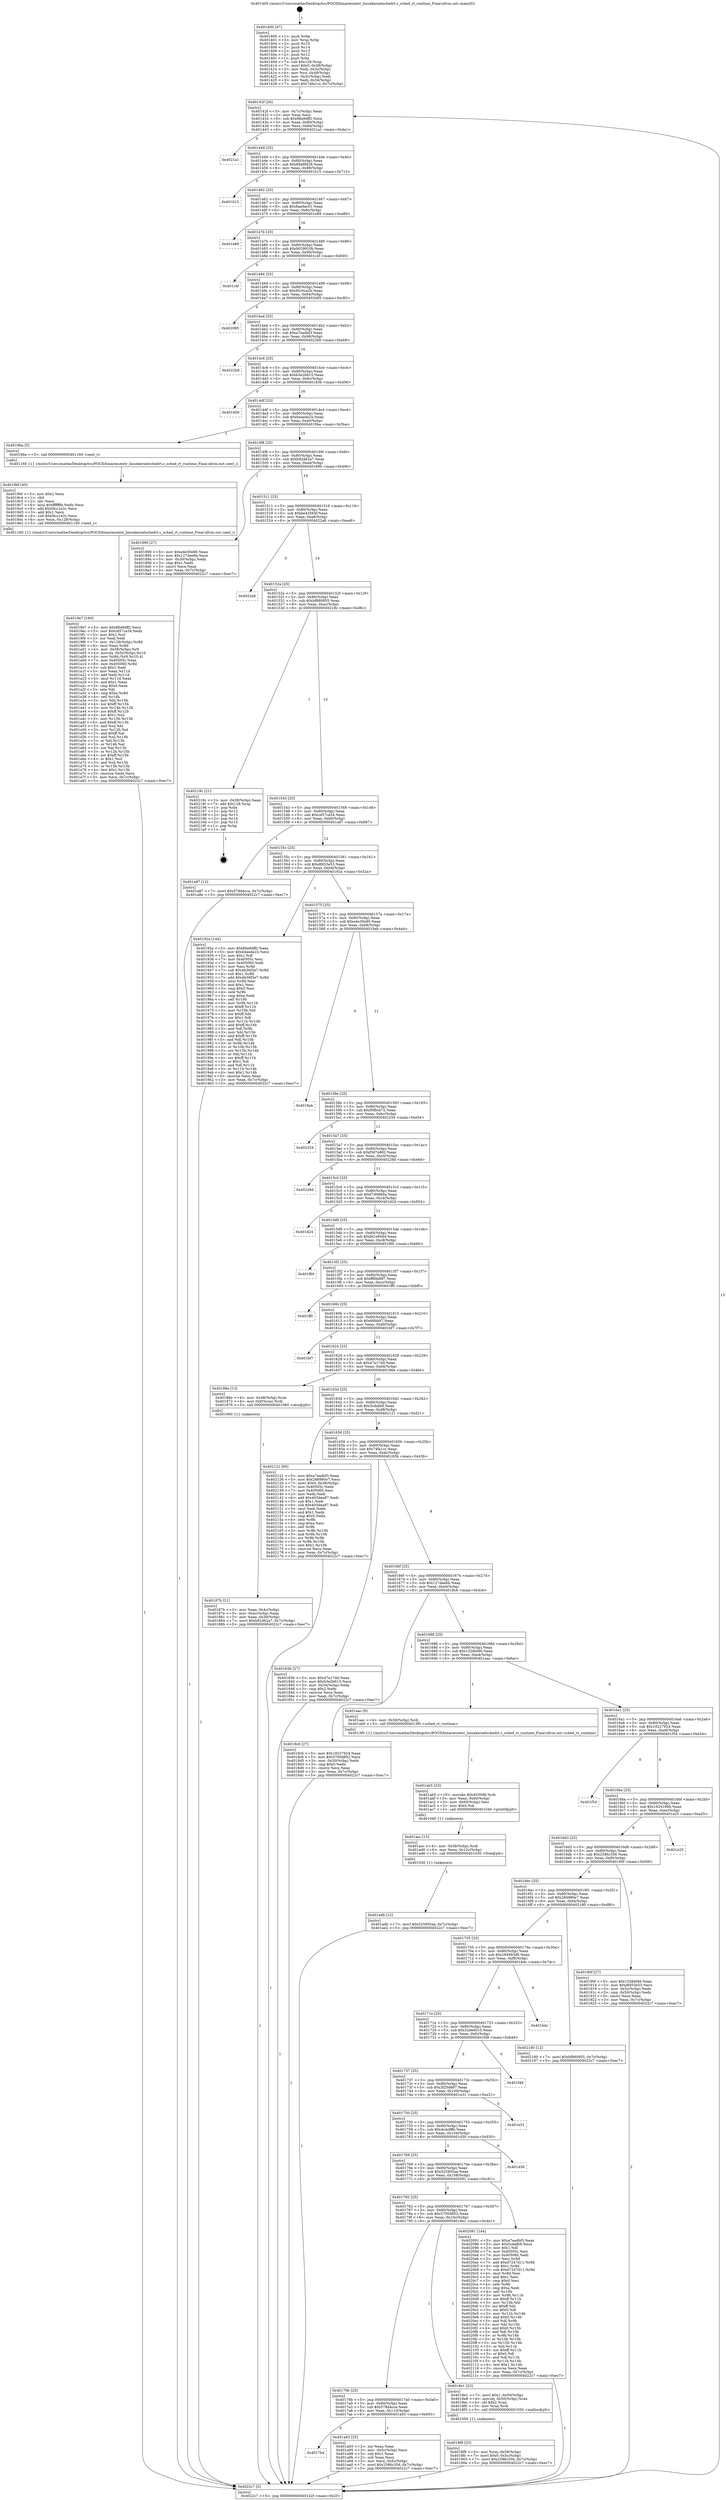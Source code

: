 digraph "0x401400" {
  label = "0x401400 (/mnt/c/Users/mathe/Desktop/tcc/POCII/binaries/extr_linuxkernelschedrt.c_sched_rt_runtime_Final-ollvm.out::main(0))"
  labelloc = "t"
  node[shape=record]

  Entry [label="",width=0.3,height=0.3,shape=circle,fillcolor=black,style=filled]
  "0x40142f" [label="{
     0x40142f [26]\l
     | [instrs]\l
     &nbsp;&nbsp;0x40142f \<+3\>: mov -0x7c(%rbp),%eax\l
     &nbsp;&nbsp;0x401432 \<+2\>: mov %eax,%ecx\l
     &nbsp;&nbsp;0x401434 \<+6\>: sub $0x88a9dff2,%ecx\l
     &nbsp;&nbsp;0x40143a \<+3\>: mov %eax,-0x80(%rbp)\l
     &nbsp;&nbsp;0x40143d \<+6\>: mov %ecx,-0x84(%rbp)\l
     &nbsp;&nbsp;0x401443 \<+6\>: je 00000000004021a1 \<main+0xda1\>\l
  }"]
  "0x4021a1" [label="{
     0x4021a1\l
  }", style=dashed]
  "0x401449" [label="{
     0x401449 [25]\l
     | [instrs]\l
     &nbsp;&nbsp;0x401449 \<+5\>: jmp 000000000040144e \<main+0x4e\>\l
     &nbsp;&nbsp;0x40144e \<+3\>: mov -0x80(%rbp),%eax\l
     &nbsp;&nbsp;0x401451 \<+5\>: sub $0x89a9f429,%eax\l
     &nbsp;&nbsp;0x401456 \<+6\>: mov %eax,-0x88(%rbp)\l
     &nbsp;&nbsp;0x40145c \<+6\>: je 0000000000401b15 \<main+0x715\>\l
  }"]
  Exit [label="",width=0.3,height=0.3,shape=circle,fillcolor=black,style=filled,peripheries=2]
  "0x401b15" [label="{
     0x401b15\l
  }", style=dashed]
  "0x401462" [label="{
     0x401462 [25]\l
     | [instrs]\l
     &nbsp;&nbsp;0x401462 \<+5\>: jmp 0000000000401467 \<main+0x67\>\l
     &nbsp;&nbsp;0x401467 \<+3\>: mov -0x80(%rbp),%eax\l
     &nbsp;&nbsp;0x40146a \<+5\>: sub $0x8aa9ac01,%eax\l
     &nbsp;&nbsp;0x40146f \<+6\>: mov %eax,-0x8c(%rbp)\l
     &nbsp;&nbsp;0x401475 \<+6\>: je 0000000000401e89 \<main+0xa89\>\l
  }"]
  "0x401adb" [label="{
     0x401adb [12]\l
     | [instrs]\l
     &nbsp;&nbsp;0x401adb \<+7\>: movl $0x525905aa,-0x7c(%rbp)\l
     &nbsp;&nbsp;0x401ae2 \<+5\>: jmp 00000000004022c7 \<main+0xec7\>\l
  }"]
  "0x401e89" [label="{
     0x401e89\l
  }", style=dashed]
  "0x40147b" [label="{
     0x40147b [25]\l
     | [instrs]\l
     &nbsp;&nbsp;0x40147b \<+5\>: jmp 0000000000401480 \<main+0x80\>\l
     &nbsp;&nbsp;0x401480 \<+3\>: mov -0x80(%rbp),%eax\l
     &nbsp;&nbsp;0x401483 \<+5\>: sub $0x9029910b,%eax\l
     &nbsp;&nbsp;0x401488 \<+6\>: mov %eax,-0x90(%rbp)\l
     &nbsp;&nbsp;0x40148e \<+6\>: je 0000000000401c4f \<main+0x84f\>\l
  }"]
  "0x401acc" [label="{
     0x401acc [15]\l
     | [instrs]\l
     &nbsp;&nbsp;0x401acc \<+4\>: mov -0x58(%rbp),%rdi\l
     &nbsp;&nbsp;0x401ad0 \<+6\>: mov %eax,-0x12c(%rbp)\l
     &nbsp;&nbsp;0x401ad6 \<+5\>: call 0000000000401030 \<free@plt\>\l
     | [calls]\l
     &nbsp;&nbsp;0x401030 \{1\} (unknown)\l
  }"]
  "0x401c4f" [label="{
     0x401c4f\l
  }", style=dashed]
  "0x401494" [label="{
     0x401494 [25]\l
     | [instrs]\l
     &nbsp;&nbsp;0x401494 \<+5\>: jmp 0000000000401499 \<main+0x99\>\l
     &nbsp;&nbsp;0x401499 \<+3\>: mov -0x80(%rbp),%eax\l
     &nbsp;&nbsp;0x40149c \<+5\>: sub $0x95c0ca2b,%eax\l
     &nbsp;&nbsp;0x4014a1 \<+6\>: mov %eax,-0x94(%rbp)\l
     &nbsp;&nbsp;0x4014a7 \<+6\>: je 0000000000402085 \<main+0xc85\>\l
  }"]
  "0x401ab5" [label="{
     0x401ab5 [23]\l
     | [instrs]\l
     &nbsp;&nbsp;0x401ab5 \<+10\>: movabs $0x4030d6,%rdi\l
     &nbsp;&nbsp;0x401abf \<+3\>: mov %eax,-0x60(%rbp)\l
     &nbsp;&nbsp;0x401ac2 \<+3\>: mov -0x60(%rbp),%esi\l
     &nbsp;&nbsp;0x401ac5 \<+2\>: mov $0x0,%al\l
     &nbsp;&nbsp;0x401ac7 \<+5\>: call 0000000000401040 \<printf@plt\>\l
     | [calls]\l
     &nbsp;&nbsp;0x401040 \{1\} (unknown)\l
  }"]
  "0x402085" [label="{
     0x402085\l
  }", style=dashed]
  "0x4014ad" [label="{
     0x4014ad [25]\l
     | [instrs]\l
     &nbsp;&nbsp;0x4014ad \<+5\>: jmp 00000000004014b2 \<main+0xb2\>\l
     &nbsp;&nbsp;0x4014b2 \<+3\>: mov -0x80(%rbp),%eax\l
     &nbsp;&nbsp;0x4014b5 \<+5\>: sub $0xa7eadbf3,%eax\l
     &nbsp;&nbsp;0x4014ba \<+6\>: mov %eax,-0x98(%rbp)\l
     &nbsp;&nbsp;0x4014c0 \<+6\>: je 00000000004022b9 \<main+0xeb9\>\l
  }"]
  "0x4017b4" [label="{
     0x4017b4\l
  }", style=dashed]
  "0x4022b9" [label="{
     0x4022b9\l
  }", style=dashed]
  "0x4014c6" [label="{
     0x4014c6 [25]\l
     | [instrs]\l
     &nbsp;&nbsp;0x4014c6 \<+5\>: jmp 00000000004014cb \<main+0xcb\>\l
     &nbsp;&nbsp;0x4014cb \<+3\>: mov -0x80(%rbp),%eax\l
     &nbsp;&nbsp;0x4014ce \<+5\>: sub $0xb3e2b615,%eax\l
     &nbsp;&nbsp;0x4014d3 \<+6\>: mov %eax,-0x9c(%rbp)\l
     &nbsp;&nbsp;0x4014d9 \<+6\>: je 0000000000401856 \<main+0x456\>\l
  }"]
  "0x401a93" [label="{
     0x401a93 [25]\l
     | [instrs]\l
     &nbsp;&nbsp;0x401a93 \<+2\>: xor %eax,%eax\l
     &nbsp;&nbsp;0x401a95 \<+3\>: mov -0x5c(%rbp),%ecx\l
     &nbsp;&nbsp;0x401a98 \<+3\>: sub $0x1,%eax\l
     &nbsp;&nbsp;0x401a9b \<+2\>: sub %eax,%ecx\l
     &nbsp;&nbsp;0x401a9d \<+3\>: mov %ecx,-0x5c(%rbp)\l
     &nbsp;&nbsp;0x401aa0 \<+7\>: movl $0x2586c356,-0x7c(%rbp)\l
     &nbsp;&nbsp;0x401aa7 \<+5\>: jmp 00000000004022c7 \<main+0xec7\>\l
  }"]
  "0x401856" [label="{
     0x401856\l
  }", style=dashed]
  "0x4014df" [label="{
     0x4014df [25]\l
     | [instrs]\l
     &nbsp;&nbsp;0x4014df \<+5\>: jmp 00000000004014e4 \<main+0xe4\>\l
     &nbsp;&nbsp;0x4014e4 \<+3\>: mov -0x80(%rbp),%eax\l
     &nbsp;&nbsp;0x4014e7 \<+5\>: sub $0xb4aeda1b,%eax\l
     &nbsp;&nbsp;0x4014ec \<+6\>: mov %eax,-0xa0(%rbp)\l
     &nbsp;&nbsp;0x4014f2 \<+6\>: je 00000000004019ba \<main+0x5ba\>\l
  }"]
  "0x4019e7" [label="{
     0x4019e7 [160]\l
     | [instrs]\l
     &nbsp;&nbsp;0x4019e7 \<+5\>: mov $0x88a9dff2,%ecx\l
     &nbsp;&nbsp;0x4019ec \<+5\>: mov $0xcd57ca34,%edx\l
     &nbsp;&nbsp;0x4019f1 \<+3\>: mov $0x1,%sil\l
     &nbsp;&nbsp;0x4019f4 \<+2\>: xor %edi,%edi\l
     &nbsp;&nbsp;0x4019f6 \<+7\>: mov -0x128(%rbp),%r8d\l
     &nbsp;&nbsp;0x4019fd \<+4\>: imul %eax,%r8d\l
     &nbsp;&nbsp;0x401a01 \<+4\>: mov -0x58(%rbp),%r9\l
     &nbsp;&nbsp;0x401a05 \<+4\>: movslq -0x5c(%rbp),%r10\l
     &nbsp;&nbsp;0x401a09 \<+4\>: mov %r8d,(%r9,%r10,4)\l
     &nbsp;&nbsp;0x401a0d \<+7\>: mov 0x40505c,%eax\l
     &nbsp;&nbsp;0x401a14 \<+8\>: mov 0x405060,%r8d\l
     &nbsp;&nbsp;0x401a1c \<+3\>: sub $0x1,%edi\l
     &nbsp;&nbsp;0x401a1f \<+3\>: mov %eax,%r11d\l
     &nbsp;&nbsp;0x401a22 \<+3\>: add %edi,%r11d\l
     &nbsp;&nbsp;0x401a25 \<+4\>: imul %r11d,%eax\l
     &nbsp;&nbsp;0x401a29 \<+3\>: and $0x1,%eax\l
     &nbsp;&nbsp;0x401a2c \<+3\>: cmp $0x0,%eax\l
     &nbsp;&nbsp;0x401a2f \<+3\>: sete %bl\l
     &nbsp;&nbsp;0x401a32 \<+4\>: cmp $0xa,%r8d\l
     &nbsp;&nbsp;0x401a36 \<+4\>: setl %r14b\l
     &nbsp;&nbsp;0x401a3a \<+3\>: mov %bl,%r15b\l
     &nbsp;&nbsp;0x401a3d \<+4\>: xor $0xff,%r15b\l
     &nbsp;&nbsp;0x401a41 \<+3\>: mov %r14b,%r12b\l
     &nbsp;&nbsp;0x401a44 \<+4\>: xor $0xff,%r12b\l
     &nbsp;&nbsp;0x401a48 \<+4\>: xor $0x1,%sil\l
     &nbsp;&nbsp;0x401a4c \<+3\>: mov %r15b,%r13b\l
     &nbsp;&nbsp;0x401a4f \<+4\>: and $0xff,%r13b\l
     &nbsp;&nbsp;0x401a53 \<+3\>: and %sil,%bl\l
     &nbsp;&nbsp;0x401a56 \<+3\>: mov %r12b,%al\l
     &nbsp;&nbsp;0x401a59 \<+2\>: and $0xff,%al\l
     &nbsp;&nbsp;0x401a5b \<+3\>: and %sil,%r14b\l
     &nbsp;&nbsp;0x401a5e \<+3\>: or %bl,%r13b\l
     &nbsp;&nbsp;0x401a61 \<+3\>: or %r14b,%al\l
     &nbsp;&nbsp;0x401a64 \<+3\>: xor %al,%r13b\l
     &nbsp;&nbsp;0x401a67 \<+3\>: or %r12b,%r15b\l
     &nbsp;&nbsp;0x401a6a \<+4\>: xor $0xff,%r15b\l
     &nbsp;&nbsp;0x401a6e \<+4\>: or $0x1,%sil\l
     &nbsp;&nbsp;0x401a72 \<+3\>: and %sil,%r15b\l
     &nbsp;&nbsp;0x401a75 \<+3\>: or %r15b,%r13b\l
     &nbsp;&nbsp;0x401a78 \<+4\>: test $0x1,%r13b\l
     &nbsp;&nbsp;0x401a7c \<+3\>: cmovne %edx,%ecx\l
     &nbsp;&nbsp;0x401a7f \<+3\>: mov %ecx,-0x7c(%rbp)\l
     &nbsp;&nbsp;0x401a82 \<+5\>: jmp 00000000004022c7 \<main+0xec7\>\l
  }"]
  "0x4019ba" [label="{
     0x4019ba [5]\l
     | [instrs]\l
     &nbsp;&nbsp;0x4019ba \<+5\>: call 0000000000401160 \<next_i\>\l
     | [calls]\l
     &nbsp;&nbsp;0x401160 \{1\} (/mnt/c/Users/mathe/Desktop/tcc/POCII/binaries/extr_linuxkernelschedrt.c_sched_rt_runtime_Final-ollvm.out::next_i)\l
  }"]
  "0x4014f8" [label="{
     0x4014f8 [25]\l
     | [instrs]\l
     &nbsp;&nbsp;0x4014f8 \<+5\>: jmp 00000000004014fd \<main+0xfd\>\l
     &nbsp;&nbsp;0x4014fd \<+3\>: mov -0x80(%rbp),%eax\l
     &nbsp;&nbsp;0x401500 \<+5\>: sub $0xb92d62a7,%eax\l
     &nbsp;&nbsp;0x401505 \<+6\>: mov %eax,-0xa4(%rbp)\l
     &nbsp;&nbsp;0x40150b \<+6\>: je 0000000000401890 \<main+0x490\>\l
  }"]
  "0x4019bf" [label="{
     0x4019bf [40]\l
     | [instrs]\l
     &nbsp;&nbsp;0x4019bf \<+5\>: mov $0x2,%ecx\l
     &nbsp;&nbsp;0x4019c4 \<+1\>: cltd\l
     &nbsp;&nbsp;0x4019c5 \<+2\>: idiv %ecx\l
     &nbsp;&nbsp;0x4019c7 \<+6\>: imul $0xfffffffe,%edx,%ecx\l
     &nbsp;&nbsp;0x4019cd \<+6\>: add $0xf4cc1e2c,%ecx\l
     &nbsp;&nbsp;0x4019d3 \<+3\>: add $0x1,%ecx\l
     &nbsp;&nbsp;0x4019d6 \<+6\>: sub $0xf4cc1e2c,%ecx\l
     &nbsp;&nbsp;0x4019dc \<+6\>: mov %ecx,-0x128(%rbp)\l
     &nbsp;&nbsp;0x4019e2 \<+5\>: call 0000000000401160 \<next_i\>\l
     | [calls]\l
     &nbsp;&nbsp;0x401160 \{1\} (/mnt/c/Users/mathe/Desktop/tcc/POCII/binaries/extr_linuxkernelschedrt.c_sched_rt_runtime_Final-ollvm.out::next_i)\l
  }"]
  "0x401890" [label="{
     0x401890 [27]\l
     | [instrs]\l
     &nbsp;&nbsp;0x401890 \<+5\>: mov $0xe4e30e80,%eax\l
     &nbsp;&nbsp;0x401895 \<+5\>: mov $0x127dee6b,%ecx\l
     &nbsp;&nbsp;0x40189a \<+3\>: mov -0x30(%rbp),%edx\l
     &nbsp;&nbsp;0x40189d \<+3\>: cmp $0x1,%edx\l
     &nbsp;&nbsp;0x4018a0 \<+3\>: cmovl %ecx,%eax\l
     &nbsp;&nbsp;0x4018a3 \<+3\>: mov %eax,-0x7c(%rbp)\l
     &nbsp;&nbsp;0x4018a6 \<+5\>: jmp 00000000004022c7 \<main+0xec7\>\l
  }"]
  "0x401511" [label="{
     0x401511 [25]\l
     | [instrs]\l
     &nbsp;&nbsp;0x401511 \<+5\>: jmp 0000000000401516 \<main+0x116\>\l
     &nbsp;&nbsp;0x401516 \<+3\>: mov -0x80(%rbp),%eax\l
     &nbsp;&nbsp;0x401519 \<+5\>: sub $0xbe43564f,%eax\l
     &nbsp;&nbsp;0x40151e \<+6\>: mov %eax,-0xa8(%rbp)\l
     &nbsp;&nbsp;0x401524 \<+6\>: je 00000000004022a8 \<main+0xea8\>\l
  }"]
  "0x4018f8" [label="{
     0x4018f8 [23]\l
     | [instrs]\l
     &nbsp;&nbsp;0x4018f8 \<+4\>: mov %rax,-0x58(%rbp)\l
     &nbsp;&nbsp;0x4018fc \<+7\>: movl $0x0,-0x5c(%rbp)\l
     &nbsp;&nbsp;0x401903 \<+7\>: movl $0x2586c356,-0x7c(%rbp)\l
     &nbsp;&nbsp;0x40190a \<+5\>: jmp 00000000004022c7 \<main+0xec7\>\l
  }"]
  "0x4022a8" [label="{
     0x4022a8\l
  }", style=dashed]
  "0x40152a" [label="{
     0x40152a [25]\l
     | [instrs]\l
     &nbsp;&nbsp;0x40152a \<+5\>: jmp 000000000040152f \<main+0x12f\>\l
     &nbsp;&nbsp;0x40152f \<+3\>: mov -0x80(%rbp),%eax\l
     &nbsp;&nbsp;0x401532 \<+5\>: sub $0xbf880955,%eax\l
     &nbsp;&nbsp;0x401537 \<+6\>: mov %eax,-0xac(%rbp)\l
     &nbsp;&nbsp;0x40153d \<+6\>: je 000000000040218c \<main+0xd8c\>\l
  }"]
  "0x40179b" [label="{
     0x40179b [25]\l
     | [instrs]\l
     &nbsp;&nbsp;0x40179b \<+5\>: jmp 00000000004017a0 \<main+0x3a0\>\l
     &nbsp;&nbsp;0x4017a0 \<+3\>: mov -0x80(%rbp),%eax\l
     &nbsp;&nbsp;0x4017a3 \<+5\>: sub $0x578d4cca,%eax\l
     &nbsp;&nbsp;0x4017a8 \<+6\>: mov %eax,-0x110(%rbp)\l
     &nbsp;&nbsp;0x4017ae \<+6\>: je 0000000000401a93 \<main+0x693\>\l
  }"]
  "0x40218c" [label="{
     0x40218c [21]\l
     | [instrs]\l
     &nbsp;&nbsp;0x40218c \<+3\>: mov -0x38(%rbp),%eax\l
     &nbsp;&nbsp;0x40218f \<+7\>: add $0x128,%rsp\l
     &nbsp;&nbsp;0x402196 \<+1\>: pop %rbx\l
     &nbsp;&nbsp;0x402197 \<+2\>: pop %r12\l
     &nbsp;&nbsp;0x402199 \<+2\>: pop %r13\l
     &nbsp;&nbsp;0x40219b \<+2\>: pop %r14\l
     &nbsp;&nbsp;0x40219d \<+2\>: pop %r15\l
     &nbsp;&nbsp;0x40219f \<+1\>: pop %rbp\l
     &nbsp;&nbsp;0x4021a0 \<+1\>: ret\l
  }"]
  "0x401543" [label="{
     0x401543 [25]\l
     | [instrs]\l
     &nbsp;&nbsp;0x401543 \<+5\>: jmp 0000000000401548 \<main+0x148\>\l
     &nbsp;&nbsp;0x401548 \<+3\>: mov -0x80(%rbp),%eax\l
     &nbsp;&nbsp;0x40154b \<+5\>: sub $0xcd57ca34,%eax\l
     &nbsp;&nbsp;0x401550 \<+6\>: mov %eax,-0xb0(%rbp)\l
     &nbsp;&nbsp;0x401556 \<+6\>: je 0000000000401a87 \<main+0x687\>\l
  }"]
  "0x4018e1" [label="{
     0x4018e1 [23]\l
     | [instrs]\l
     &nbsp;&nbsp;0x4018e1 \<+7\>: movl $0x1,-0x50(%rbp)\l
     &nbsp;&nbsp;0x4018e8 \<+4\>: movslq -0x50(%rbp),%rax\l
     &nbsp;&nbsp;0x4018ec \<+4\>: shl $0x2,%rax\l
     &nbsp;&nbsp;0x4018f0 \<+3\>: mov %rax,%rdi\l
     &nbsp;&nbsp;0x4018f3 \<+5\>: call 0000000000401050 \<malloc@plt\>\l
     | [calls]\l
     &nbsp;&nbsp;0x401050 \{1\} (unknown)\l
  }"]
  "0x401a87" [label="{
     0x401a87 [12]\l
     | [instrs]\l
     &nbsp;&nbsp;0x401a87 \<+7\>: movl $0x578d4cca,-0x7c(%rbp)\l
     &nbsp;&nbsp;0x401a8e \<+5\>: jmp 00000000004022c7 \<main+0xec7\>\l
  }"]
  "0x40155c" [label="{
     0x40155c [25]\l
     | [instrs]\l
     &nbsp;&nbsp;0x40155c \<+5\>: jmp 0000000000401561 \<main+0x161\>\l
     &nbsp;&nbsp;0x401561 \<+3\>: mov -0x80(%rbp),%eax\l
     &nbsp;&nbsp;0x401564 \<+5\>: sub $0xdfd53e53,%eax\l
     &nbsp;&nbsp;0x401569 \<+6\>: mov %eax,-0xb4(%rbp)\l
     &nbsp;&nbsp;0x40156f \<+6\>: je 000000000040192a \<main+0x52a\>\l
  }"]
  "0x401782" [label="{
     0x401782 [25]\l
     | [instrs]\l
     &nbsp;&nbsp;0x401782 \<+5\>: jmp 0000000000401787 \<main+0x387\>\l
     &nbsp;&nbsp;0x401787 \<+3\>: mov -0x80(%rbp),%eax\l
     &nbsp;&nbsp;0x40178a \<+5\>: sub $0x5700d852,%eax\l
     &nbsp;&nbsp;0x40178f \<+6\>: mov %eax,-0x10c(%rbp)\l
     &nbsp;&nbsp;0x401795 \<+6\>: je 00000000004018e1 \<main+0x4e1\>\l
  }"]
  "0x40192a" [label="{
     0x40192a [144]\l
     | [instrs]\l
     &nbsp;&nbsp;0x40192a \<+5\>: mov $0x88a9dff2,%eax\l
     &nbsp;&nbsp;0x40192f \<+5\>: mov $0xb4aeda1b,%ecx\l
     &nbsp;&nbsp;0x401934 \<+2\>: mov $0x1,%dl\l
     &nbsp;&nbsp;0x401936 \<+7\>: mov 0x40505c,%esi\l
     &nbsp;&nbsp;0x40193d \<+7\>: mov 0x405060,%edi\l
     &nbsp;&nbsp;0x401944 \<+3\>: mov %esi,%r8d\l
     &nbsp;&nbsp;0x401947 \<+7\>: sub $0x4b36f3e7,%r8d\l
     &nbsp;&nbsp;0x40194e \<+4\>: sub $0x1,%r8d\l
     &nbsp;&nbsp;0x401952 \<+7\>: add $0x4b36f3e7,%r8d\l
     &nbsp;&nbsp;0x401959 \<+4\>: imul %r8d,%esi\l
     &nbsp;&nbsp;0x40195d \<+3\>: and $0x1,%esi\l
     &nbsp;&nbsp;0x401960 \<+3\>: cmp $0x0,%esi\l
     &nbsp;&nbsp;0x401963 \<+4\>: sete %r9b\l
     &nbsp;&nbsp;0x401967 \<+3\>: cmp $0xa,%edi\l
     &nbsp;&nbsp;0x40196a \<+4\>: setl %r10b\l
     &nbsp;&nbsp;0x40196e \<+3\>: mov %r9b,%r11b\l
     &nbsp;&nbsp;0x401971 \<+4\>: xor $0xff,%r11b\l
     &nbsp;&nbsp;0x401975 \<+3\>: mov %r10b,%bl\l
     &nbsp;&nbsp;0x401978 \<+3\>: xor $0xff,%bl\l
     &nbsp;&nbsp;0x40197b \<+3\>: xor $0x1,%dl\l
     &nbsp;&nbsp;0x40197e \<+3\>: mov %r11b,%r14b\l
     &nbsp;&nbsp;0x401981 \<+4\>: and $0xff,%r14b\l
     &nbsp;&nbsp;0x401985 \<+3\>: and %dl,%r9b\l
     &nbsp;&nbsp;0x401988 \<+3\>: mov %bl,%r15b\l
     &nbsp;&nbsp;0x40198b \<+4\>: and $0xff,%r15b\l
     &nbsp;&nbsp;0x40198f \<+3\>: and %dl,%r10b\l
     &nbsp;&nbsp;0x401992 \<+3\>: or %r9b,%r14b\l
     &nbsp;&nbsp;0x401995 \<+3\>: or %r10b,%r15b\l
     &nbsp;&nbsp;0x401998 \<+3\>: xor %r15b,%r14b\l
     &nbsp;&nbsp;0x40199b \<+3\>: or %bl,%r11b\l
     &nbsp;&nbsp;0x40199e \<+4\>: xor $0xff,%r11b\l
     &nbsp;&nbsp;0x4019a2 \<+3\>: or $0x1,%dl\l
     &nbsp;&nbsp;0x4019a5 \<+3\>: and %dl,%r11b\l
     &nbsp;&nbsp;0x4019a8 \<+3\>: or %r11b,%r14b\l
     &nbsp;&nbsp;0x4019ab \<+4\>: test $0x1,%r14b\l
     &nbsp;&nbsp;0x4019af \<+3\>: cmovne %ecx,%eax\l
     &nbsp;&nbsp;0x4019b2 \<+3\>: mov %eax,-0x7c(%rbp)\l
     &nbsp;&nbsp;0x4019b5 \<+5\>: jmp 00000000004022c7 \<main+0xec7\>\l
  }"]
  "0x401575" [label="{
     0x401575 [25]\l
     | [instrs]\l
     &nbsp;&nbsp;0x401575 \<+5\>: jmp 000000000040157a \<main+0x17a\>\l
     &nbsp;&nbsp;0x40157a \<+3\>: mov -0x80(%rbp),%eax\l
     &nbsp;&nbsp;0x40157d \<+5\>: sub $0xe4e30e80,%eax\l
     &nbsp;&nbsp;0x401582 \<+6\>: mov %eax,-0xb8(%rbp)\l
     &nbsp;&nbsp;0x401588 \<+6\>: je 00000000004018ab \<main+0x4ab\>\l
  }"]
  "0x402091" [label="{
     0x402091 [144]\l
     | [instrs]\l
     &nbsp;&nbsp;0x402091 \<+5\>: mov $0xa7eadbf3,%eax\l
     &nbsp;&nbsp;0x402096 \<+5\>: mov $0x5cdafb9,%ecx\l
     &nbsp;&nbsp;0x40209b \<+2\>: mov $0x1,%dl\l
     &nbsp;&nbsp;0x40209d \<+7\>: mov 0x40505c,%esi\l
     &nbsp;&nbsp;0x4020a4 \<+7\>: mov 0x405060,%edi\l
     &nbsp;&nbsp;0x4020ab \<+3\>: mov %esi,%r8d\l
     &nbsp;&nbsp;0x4020ae \<+7\>: add $0xd7247d11,%r8d\l
     &nbsp;&nbsp;0x4020b5 \<+4\>: sub $0x1,%r8d\l
     &nbsp;&nbsp;0x4020b9 \<+7\>: sub $0xd7247d11,%r8d\l
     &nbsp;&nbsp;0x4020c0 \<+4\>: imul %r8d,%esi\l
     &nbsp;&nbsp;0x4020c4 \<+3\>: and $0x1,%esi\l
     &nbsp;&nbsp;0x4020c7 \<+3\>: cmp $0x0,%esi\l
     &nbsp;&nbsp;0x4020ca \<+4\>: sete %r9b\l
     &nbsp;&nbsp;0x4020ce \<+3\>: cmp $0xa,%edi\l
     &nbsp;&nbsp;0x4020d1 \<+4\>: setl %r10b\l
     &nbsp;&nbsp;0x4020d5 \<+3\>: mov %r9b,%r11b\l
     &nbsp;&nbsp;0x4020d8 \<+4\>: xor $0xff,%r11b\l
     &nbsp;&nbsp;0x4020dc \<+3\>: mov %r10b,%bl\l
     &nbsp;&nbsp;0x4020df \<+3\>: xor $0xff,%bl\l
     &nbsp;&nbsp;0x4020e2 \<+3\>: xor $0x0,%dl\l
     &nbsp;&nbsp;0x4020e5 \<+3\>: mov %r11b,%r14b\l
     &nbsp;&nbsp;0x4020e8 \<+4\>: and $0x0,%r14b\l
     &nbsp;&nbsp;0x4020ec \<+3\>: and %dl,%r9b\l
     &nbsp;&nbsp;0x4020ef \<+3\>: mov %bl,%r15b\l
     &nbsp;&nbsp;0x4020f2 \<+4\>: and $0x0,%r15b\l
     &nbsp;&nbsp;0x4020f6 \<+3\>: and %dl,%r10b\l
     &nbsp;&nbsp;0x4020f9 \<+3\>: or %r9b,%r14b\l
     &nbsp;&nbsp;0x4020fc \<+3\>: or %r10b,%r15b\l
     &nbsp;&nbsp;0x4020ff \<+3\>: xor %r15b,%r14b\l
     &nbsp;&nbsp;0x402102 \<+3\>: or %bl,%r11b\l
     &nbsp;&nbsp;0x402105 \<+4\>: xor $0xff,%r11b\l
     &nbsp;&nbsp;0x402109 \<+3\>: or $0x0,%dl\l
     &nbsp;&nbsp;0x40210c \<+3\>: and %dl,%r11b\l
     &nbsp;&nbsp;0x40210f \<+3\>: or %r11b,%r14b\l
     &nbsp;&nbsp;0x402112 \<+4\>: test $0x1,%r14b\l
     &nbsp;&nbsp;0x402116 \<+3\>: cmovne %ecx,%eax\l
     &nbsp;&nbsp;0x402119 \<+3\>: mov %eax,-0x7c(%rbp)\l
     &nbsp;&nbsp;0x40211c \<+5\>: jmp 00000000004022c7 \<main+0xec7\>\l
  }"]
  "0x4018ab" [label="{
     0x4018ab\l
  }", style=dashed]
  "0x40158e" [label="{
     0x40158e [25]\l
     | [instrs]\l
     &nbsp;&nbsp;0x40158e \<+5\>: jmp 0000000000401593 \<main+0x193\>\l
     &nbsp;&nbsp;0x401593 \<+3\>: mov -0x80(%rbp),%eax\l
     &nbsp;&nbsp;0x401596 \<+5\>: sub $0xf0fbcb72,%eax\l
     &nbsp;&nbsp;0x40159b \<+6\>: mov %eax,-0xbc(%rbp)\l
     &nbsp;&nbsp;0x4015a1 \<+6\>: je 0000000000402254 \<main+0xe54\>\l
  }"]
  "0x401769" [label="{
     0x401769 [25]\l
     | [instrs]\l
     &nbsp;&nbsp;0x401769 \<+5\>: jmp 000000000040176e \<main+0x36e\>\l
     &nbsp;&nbsp;0x40176e \<+3\>: mov -0x80(%rbp),%eax\l
     &nbsp;&nbsp;0x401771 \<+5\>: sub $0x525905aa,%eax\l
     &nbsp;&nbsp;0x401776 \<+6\>: mov %eax,-0x108(%rbp)\l
     &nbsp;&nbsp;0x40177c \<+6\>: je 0000000000402091 \<main+0xc91\>\l
  }"]
  "0x402254" [label="{
     0x402254\l
  }", style=dashed]
  "0x4015a7" [label="{
     0x4015a7 [25]\l
     | [instrs]\l
     &nbsp;&nbsp;0x4015a7 \<+5\>: jmp 00000000004015ac \<main+0x1ac\>\l
     &nbsp;&nbsp;0x4015ac \<+3\>: mov -0x80(%rbp),%eax\l
     &nbsp;&nbsp;0x4015af \<+5\>: sub $0xf3d7e862,%eax\l
     &nbsp;&nbsp;0x4015b4 \<+6\>: mov %eax,-0xc0(%rbp)\l
     &nbsp;&nbsp;0x4015ba \<+6\>: je 000000000040226d \<main+0xe6d\>\l
  }"]
  "0x401d30" [label="{
     0x401d30\l
  }", style=dashed]
  "0x40226d" [label="{
     0x40226d\l
  }", style=dashed]
  "0x4015c0" [label="{
     0x4015c0 [25]\l
     | [instrs]\l
     &nbsp;&nbsp;0x4015c0 \<+5\>: jmp 00000000004015c5 \<main+0x1c5\>\l
     &nbsp;&nbsp;0x4015c5 \<+3\>: mov -0x80(%rbp),%eax\l
     &nbsp;&nbsp;0x4015c8 \<+5\>: sub $0xf7d089da,%eax\l
     &nbsp;&nbsp;0x4015cd \<+6\>: mov %eax,-0xc4(%rbp)\l
     &nbsp;&nbsp;0x4015d3 \<+6\>: je 0000000000401d24 \<main+0x924\>\l
  }"]
  "0x401750" [label="{
     0x401750 [25]\l
     | [instrs]\l
     &nbsp;&nbsp;0x401750 \<+5\>: jmp 0000000000401755 \<main+0x355\>\l
     &nbsp;&nbsp;0x401755 \<+3\>: mov -0x80(%rbp),%eax\l
     &nbsp;&nbsp;0x401758 \<+5\>: sub $0x4c4c8ffc,%eax\l
     &nbsp;&nbsp;0x40175d \<+6\>: mov %eax,-0x104(%rbp)\l
     &nbsp;&nbsp;0x401763 \<+6\>: je 0000000000401d30 \<main+0x930\>\l
  }"]
  "0x401d24" [label="{
     0x401d24\l
  }", style=dashed]
  "0x4015d9" [label="{
     0x4015d9 [25]\l
     | [instrs]\l
     &nbsp;&nbsp;0x4015d9 \<+5\>: jmp 00000000004015de \<main+0x1de\>\l
     &nbsp;&nbsp;0x4015de \<+3\>: mov -0x80(%rbp),%eax\l
     &nbsp;&nbsp;0x4015e1 \<+5\>: sub $0xfe1e90d4,%eax\l
     &nbsp;&nbsp;0x4015e6 \<+6\>: mov %eax,-0xc8(%rbp)\l
     &nbsp;&nbsp;0x4015ec \<+6\>: je 0000000000401f60 \<main+0xb60\>\l
  }"]
  "0x401e31" [label="{
     0x401e31\l
  }", style=dashed]
  "0x401f60" [label="{
     0x401f60\l
  }", style=dashed]
  "0x4015f2" [label="{
     0x4015f2 [25]\l
     | [instrs]\l
     &nbsp;&nbsp;0x4015f2 \<+5\>: jmp 00000000004015f7 \<main+0x1f7\>\l
     &nbsp;&nbsp;0x4015f7 \<+3\>: mov -0x80(%rbp),%eax\l
     &nbsp;&nbsp;0x4015fa \<+5\>: sub $0xff89a987,%eax\l
     &nbsp;&nbsp;0x4015ff \<+6\>: mov %eax,-0xcc(%rbp)\l
     &nbsp;&nbsp;0x401605 \<+6\>: je 0000000000401ff0 \<main+0xbf0\>\l
  }"]
  "0x401737" [label="{
     0x401737 [25]\l
     | [instrs]\l
     &nbsp;&nbsp;0x401737 \<+5\>: jmp 000000000040173c \<main+0x33c\>\l
     &nbsp;&nbsp;0x40173c \<+3\>: mov -0x80(%rbp),%eax\l
     &nbsp;&nbsp;0x40173f \<+5\>: sub $0x3f25d897,%eax\l
     &nbsp;&nbsp;0x401744 \<+6\>: mov %eax,-0x100(%rbp)\l
     &nbsp;&nbsp;0x40174a \<+6\>: je 0000000000401e31 \<main+0xa31\>\l
  }"]
  "0x401ff0" [label="{
     0x401ff0\l
  }", style=dashed]
  "0x40160b" [label="{
     0x40160b [25]\l
     | [instrs]\l
     &nbsp;&nbsp;0x40160b \<+5\>: jmp 0000000000401610 \<main+0x210\>\l
     &nbsp;&nbsp;0x401610 \<+3\>: mov -0x80(%rbp),%eax\l
     &nbsp;&nbsp;0x401613 \<+5\>: sub $0x66bb97,%eax\l
     &nbsp;&nbsp;0x401618 \<+6\>: mov %eax,-0xd0(%rbp)\l
     &nbsp;&nbsp;0x40161e \<+6\>: je 0000000000401bf7 \<main+0x7f7\>\l
  }"]
  "0x401f48" [label="{
     0x401f48\l
  }", style=dashed]
  "0x401bf7" [label="{
     0x401bf7\l
  }", style=dashed]
  "0x401624" [label="{
     0x401624 [25]\l
     | [instrs]\l
     &nbsp;&nbsp;0x401624 \<+5\>: jmp 0000000000401629 \<main+0x229\>\l
     &nbsp;&nbsp;0x401629 \<+3\>: mov -0x80(%rbp),%eax\l
     &nbsp;&nbsp;0x40162c \<+5\>: sub $0x47a17dd,%eax\l
     &nbsp;&nbsp;0x401631 \<+6\>: mov %eax,-0xd4(%rbp)\l
     &nbsp;&nbsp;0x401637 \<+6\>: je 000000000040186e \<main+0x46e\>\l
  }"]
  "0x40171e" [label="{
     0x40171e [25]\l
     | [instrs]\l
     &nbsp;&nbsp;0x40171e \<+5\>: jmp 0000000000401723 \<main+0x323\>\l
     &nbsp;&nbsp;0x401723 \<+3\>: mov -0x80(%rbp),%eax\l
     &nbsp;&nbsp;0x401726 \<+5\>: sub $0x32ded010,%eax\l
     &nbsp;&nbsp;0x40172b \<+6\>: mov %eax,-0xfc(%rbp)\l
     &nbsp;&nbsp;0x401731 \<+6\>: je 0000000000401f48 \<main+0xb48\>\l
  }"]
  "0x40186e" [label="{
     0x40186e [13]\l
     | [instrs]\l
     &nbsp;&nbsp;0x40186e \<+4\>: mov -0x48(%rbp),%rax\l
     &nbsp;&nbsp;0x401872 \<+4\>: mov 0x8(%rax),%rdi\l
     &nbsp;&nbsp;0x401876 \<+5\>: call 0000000000401060 \<atoi@plt\>\l
     | [calls]\l
     &nbsp;&nbsp;0x401060 \{1\} (unknown)\l
  }"]
  "0x40163d" [label="{
     0x40163d [25]\l
     | [instrs]\l
     &nbsp;&nbsp;0x40163d \<+5\>: jmp 0000000000401642 \<main+0x242\>\l
     &nbsp;&nbsp;0x401642 \<+3\>: mov -0x80(%rbp),%eax\l
     &nbsp;&nbsp;0x401645 \<+5\>: sub $0x5cdafb9,%eax\l
     &nbsp;&nbsp;0x40164a \<+6\>: mov %eax,-0xd8(%rbp)\l
     &nbsp;&nbsp;0x401650 \<+6\>: je 0000000000402121 \<main+0xd21\>\l
  }"]
  "0x401bdc" [label="{
     0x401bdc\l
  }", style=dashed]
  "0x402121" [label="{
     0x402121 [95]\l
     | [instrs]\l
     &nbsp;&nbsp;0x402121 \<+5\>: mov $0xa7eadbf3,%eax\l
     &nbsp;&nbsp;0x402126 \<+5\>: mov $0x266980e7,%ecx\l
     &nbsp;&nbsp;0x40212b \<+7\>: movl $0x0,-0x38(%rbp)\l
     &nbsp;&nbsp;0x402132 \<+7\>: mov 0x40505c,%edx\l
     &nbsp;&nbsp;0x402139 \<+7\>: mov 0x405060,%esi\l
     &nbsp;&nbsp;0x402140 \<+2\>: mov %edx,%edi\l
     &nbsp;&nbsp;0x402142 \<+6\>: add $0x403dea87,%edi\l
     &nbsp;&nbsp;0x402148 \<+3\>: sub $0x1,%edi\l
     &nbsp;&nbsp;0x40214b \<+6\>: sub $0x403dea87,%edi\l
     &nbsp;&nbsp;0x402151 \<+3\>: imul %edi,%edx\l
     &nbsp;&nbsp;0x402154 \<+3\>: and $0x1,%edx\l
     &nbsp;&nbsp;0x402157 \<+3\>: cmp $0x0,%edx\l
     &nbsp;&nbsp;0x40215a \<+4\>: sete %r8b\l
     &nbsp;&nbsp;0x40215e \<+3\>: cmp $0xa,%esi\l
     &nbsp;&nbsp;0x402161 \<+4\>: setl %r9b\l
     &nbsp;&nbsp;0x402165 \<+3\>: mov %r8b,%r10b\l
     &nbsp;&nbsp;0x402168 \<+3\>: and %r9b,%r10b\l
     &nbsp;&nbsp;0x40216b \<+3\>: xor %r9b,%r8b\l
     &nbsp;&nbsp;0x40216e \<+3\>: or %r8b,%r10b\l
     &nbsp;&nbsp;0x402171 \<+4\>: test $0x1,%r10b\l
     &nbsp;&nbsp;0x402175 \<+3\>: cmovne %ecx,%eax\l
     &nbsp;&nbsp;0x402178 \<+3\>: mov %eax,-0x7c(%rbp)\l
     &nbsp;&nbsp;0x40217b \<+5\>: jmp 00000000004022c7 \<main+0xec7\>\l
  }"]
  "0x401656" [label="{
     0x401656 [25]\l
     | [instrs]\l
     &nbsp;&nbsp;0x401656 \<+5\>: jmp 000000000040165b \<main+0x25b\>\l
     &nbsp;&nbsp;0x40165b \<+3\>: mov -0x80(%rbp),%eax\l
     &nbsp;&nbsp;0x40165e \<+5\>: sub $0x74fa1cc,%eax\l
     &nbsp;&nbsp;0x401663 \<+6\>: mov %eax,-0xdc(%rbp)\l
     &nbsp;&nbsp;0x401669 \<+6\>: je 000000000040183b \<main+0x43b\>\l
  }"]
  "0x401705" [label="{
     0x401705 [25]\l
     | [instrs]\l
     &nbsp;&nbsp;0x401705 \<+5\>: jmp 000000000040170a \<main+0x30a\>\l
     &nbsp;&nbsp;0x40170a \<+3\>: mov -0x80(%rbp),%eax\l
     &nbsp;&nbsp;0x40170d \<+5\>: sub $0x284993d6,%eax\l
     &nbsp;&nbsp;0x401712 \<+6\>: mov %eax,-0xf8(%rbp)\l
     &nbsp;&nbsp;0x401718 \<+6\>: je 0000000000401bdc \<main+0x7dc\>\l
  }"]
  "0x40183b" [label="{
     0x40183b [27]\l
     | [instrs]\l
     &nbsp;&nbsp;0x40183b \<+5\>: mov $0x47a17dd,%eax\l
     &nbsp;&nbsp;0x401840 \<+5\>: mov $0xb3e2b615,%ecx\l
     &nbsp;&nbsp;0x401845 \<+3\>: mov -0x34(%rbp),%edx\l
     &nbsp;&nbsp;0x401848 \<+3\>: cmp $0x2,%edx\l
     &nbsp;&nbsp;0x40184b \<+3\>: cmovne %ecx,%eax\l
     &nbsp;&nbsp;0x40184e \<+3\>: mov %eax,-0x7c(%rbp)\l
     &nbsp;&nbsp;0x401851 \<+5\>: jmp 00000000004022c7 \<main+0xec7\>\l
  }"]
  "0x40166f" [label="{
     0x40166f [25]\l
     | [instrs]\l
     &nbsp;&nbsp;0x40166f \<+5\>: jmp 0000000000401674 \<main+0x274\>\l
     &nbsp;&nbsp;0x401674 \<+3\>: mov -0x80(%rbp),%eax\l
     &nbsp;&nbsp;0x401677 \<+5\>: sub $0x127dee6b,%eax\l
     &nbsp;&nbsp;0x40167c \<+6\>: mov %eax,-0xe0(%rbp)\l
     &nbsp;&nbsp;0x401682 \<+6\>: je 00000000004018c6 \<main+0x4c6\>\l
  }"]
  "0x4022c7" [label="{
     0x4022c7 [5]\l
     | [instrs]\l
     &nbsp;&nbsp;0x4022c7 \<+5\>: jmp 000000000040142f \<main+0x2f\>\l
  }"]
  "0x401400" [label="{
     0x401400 [47]\l
     | [instrs]\l
     &nbsp;&nbsp;0x401400 \<+1\>: push %rbp\l
     &nbsp;&nbsp;0x401401 \<+3\>: mov %rsp,%rbp\l
     &nbsp;&nbsp;0x401404 \<+2\>: push %r15\l
     &nbsp;&nbsp;0x401406 \<+2\>: push %r14\l
     &nbsp;&nbsp;0x401408 \<+2\>: push %r13\l
     &nbsp;&nbsp;0x40140a \<+2\>: push %r12\l
     &nbsp;&nbsp;0x40140c \<+1\>: push %rbx\l
     &nbsp;&nbsp;0x40140d \<+7\>: sub $0x128,%rsp\l
     &nbsp;&nbsp;0x401414 \<+7\>: movl $0x0,-0x38(%rbp)\l
     &nbsp;&nbsp;0x40141b \<+3\>: mov %edi,-0x3c(%rbp)\l
     &nbsp;&nbsp;0x40141e \<+4\>: mov %rsi,-0x48(%rbp)\l
     &nbsp;&nbsp;0x401422 \<+3\>: mov -0x3c(%rbp),%edi\l
     &nbsp;&nbsp;0x401425 \<+3\>: mov %edi,-0x34(%rbp)\l
     &nbsp;&nbsp;0x401428 \<+7\>: movl $0x74fa1cc,-0x7c(%rbp)\l
  }"]
  "0x40187b" [label="{
     0x40187b [21]\l
     | [instrs]\l
     &nbsp;&nbsp;0x40187b \<+3\>: mov %eax,-0x4c(%rbp)\l
     &nbsp;&nbsp;0x40187e \<+3\>: mov -0x4c(%rbp),%eax\l
     &nbsp;&nbsp;0x401881 \<+3\>: mov %eax,-0x30(%rbp)\l
     &nbsp;&nbsp;0x401884 \<+7\>: movl $0xb92d62a7,-0x7c(%rbp)\l
     &nbsp;&nbsp;0x40188b \<+5\>: jmp 00000000004022c7 \<main+0xec7\>\l
  }"]
  "0x402180" [label="{
     0x402180 [12]\l
     | [instrs]\l
     &nbsp;&nbsp;0x402180 \<+7\>: movl $0xbf880955,-0x7c(%rbp)\l
     &nbsp;&nbsp;0x402187 \<+5\>: jmp 00000000004022c7 \<main+0xec7\>\l
  }"]
  "0x4018c6" [label="{
     0x4018c6 [27]\l
     | [instrs]\l
     &nbsp;&nbsp;0x4018c6 \<+5\>: mov $0x19227924,%eax\l
     &nbsp;&nbsp;0x4018cb \<+5\>: mov $0x5700d852,%ecx\l
     &nbsp;&nbsp;0x4018d0 \<+3\>: mov -0x30(%rbp),%edx\l
     &nbsp;&nbsp;0x4018d3 \<+3\>: cmp $0x0,%edx\l
     &nbsp;&nbsp;0x4018d6 \<+3\>: cmove %ecx,%eax\l
     &nbsp;&nbsp;0x4018d9 \<+3\>: mov %eax,-0x7c(%rbp)\l
     &nbsp;&nbsp;0x4018dc \<+5\>: jmp 00000000004022c7 \<main+0xec7\>\l
  }"]
  "0x401688" [label="{
     0x401688 [25]\l
     | [instrs]\l
     &nbsp;&nbsp;0x401688 \<+5\>: jmp 000000000040168d \<main+0x28d\>\l
     &nbsp;&nbsp;0x40168d \<+3\>: mov -0x80(%rbp),%eax\l
     &nbsp;&nbsp;0x401690 \<+5\>: sub $0x1526bf46,%eax\l
     &nbsp;&nbsp;0x401695 \<+6\>: mov %eax,-0xe4(%rbp)\l
     &nbsp;&nbsp;0x40169b \<+6\>: je 0000000000401aac \<main+0x6ac\>\l
  }"]
  "0x4016ec" [label="{
     0x4016ec [25]\l
     | [instrs]\l
     &nbsp;&nbsp;0x4016ec \<+5\>: jmp 00000000004016f1 \<main+0x2f1\>\l
     &nbsp;&nbsp;0x4016f1 \<+3\>: mov -0x80(%rbp),%eax\l
     &nbsp;&nbsp;0x4016f4 \<+5\>: sub $0x266980e7,%eax\l
     &nbsp;&nbsp;0x4016f9 \<+6\>: mov %eax,-0xf4(%rbp)\l
     &nbsp;&nbsp;0x4016ff \<+6\>: je 0000000000402180 \<main+0xd80\>\l
  }"]
  "0x401aac" [label="{
     0x401aac [9]\l
     | [instrs]\l
     &nbsp;&nbsp;0x401aac \<+4\>: mov -0x58(%rbp),%rdi\l
     &nbsp;&nbsp;0x401ab0 \<+5\>: call 00000000004013f0 \<sched_rt_runtime\>\l
     | [calls]\l
     &nbsp;&nbsp;0x4013f0 \{1\} (/mnt/c/Users/mathe/Desktop/tcc/POCII/binaries/extr_linuxkernelschedrt.c_sched_rt_runtime_Final-ollvm.out::sched_rt_runtime)\l
  }"]
  "0x4016a1" [label="{
     0x4016a1 [25]\l
     | [instrs]\l
     &nbsp;&nbsp;0x4016a1 \<+5\>: jmp 00000000004016a6 \<main+0x2a6\>\l
     &nbsp;&nbsp;0x4016a6 \<+3\>: mov -0x80(%rbp),%eax\l
     &nbsp;&nbsp;0x4016a9 \<+5\>: sub $0x19227924,%eax\l
     &nbsp;&nbsp;0x4016ae \<+6\>: mov %eax,-0xe8(%rbp)\l
     &nbsp;&nbsp;0x4016b4 \<+6\>: je 0000000000401f54 \<main+0xb54\>\l
  }"]
  "0x40190f" [label="{
     0x40190f [27]\l
     | [instrs]\l
     &nbsp;&nbsp;0x40190f \<+5\>: mov $0x1526bf46,%eax\l
     &nbsp;&nbsp;0x401914 \<+5\>: mov $0xdfd53e53,%ecx\l
     &nbsp;&nbsp;0x401919 \<+3\>: mov -0x5c(%rbp),%edx\l
     &nbsp;&nbsp;0x40191c \<+3\>: cmp -0x50(%rbp),%edx\l
     &nbsp;&nbsp;0x40191f \<+3\>: cmovl %ecx,%eax\l
     &nbsp;&nbsp;0x401922 \<+3\>: mov %eax,-0x7c(%rbp)\l
     &nbsp;&nbsp;0x401925 \<+5\>: jmp 00000000004022c7 \<main+0xec7\>\l
  }"]
  "0x401f54" [label="{
     0x401f54\l
  }", style=dashed]
  "0x4016ba" [label="{
     0x4016ba [25]\l
     | [instrs]\l
     &nbsp;&nbsp;0x4016ba \<+5\>: jmp 00000000004016bf \<main+0x2bf\>\l
     &nbsp;&nbsp;0x4016bf \<+3\>: mov -0x80(%rbp),%eax\l
     &nbsp;&nbsp;0x4016c2 \<+5\>: sub $0x1924166b,%eax\l
     &nbsp;&nbsp;0x4016c7 \<+6\>: mov %eax,-0xec(%rbp)\l
     &nbsp;&nbsp;0x4016cd \<+6\>: je 0000000000401e25 \<main+0xa25\>\l
  }"]
  "0x4016d3" [label="{
     0x4016d3 [25]\l
     | [instrs]\l
     &nbsp;&nbsp;0x4016d3 \<+5\>: jmp 00000000004016d8 \<main+0x2d8\>\l
     &nbsp;&nbsp;0x4016d8 \<+3\>: mov -0x80(%rbp),%eax\l
     &nbsp;&nbsp;0x4016db \<+5\>: sub $0x2586c356,%eax\l
     &nbsp;&nbsp;0x4016e0 \<+6\>: mov %eax,-0xf0(%rbp)\l
     &nbsp;&nbsp;0x4016e6 \<+6\>: je 000000000040190f \<main+0x50f\>\l
  }"]
  "0x401e25" [label="{
     0x401e25\l
  }", style=dashed]
  Entry -> "0x401400" [label=" 1"]
  "0x40142f" -> "0x4021a1" [label=" 0"]
  "0x40142f" -> "0x401449" [label=" 16"]
  "0x40218c" -> Exit [label=" 1"]
  "0x401449" -> "0x401b15" [label=" 0"]
  "0x401449" -> "0x401462" [label=" 16"]
  "0x402180" -> "0x4022c7" [label=" 1"]
  "0x401462" -> "0x401e89" [label=" 0"]
  "0x401462" -> "0x40147b" [label=" 16"]
  "0x402121" -> "0x4022c7" [label=" 1"]
  "0x40147b" -> "0x401c4f" [label=" 0"]
  "0x40147b" -> "0x401494" [label=" 16"]
  "0x402091" -> "0x4022c7" [label=" 1"]
  "0x401494" -> "0x402085" [label=" 0"]
  "0x401494" -> "0x4014ad" [label=" 16"]
  "0x401adb" -> "0x4022c7" [label=" 1"]
  "0x4014ad" -> "0x4022b9" [label=" 0"]
  "0x4014ad" -> "0x4014c6" [label=" 16"]
  "0x401acc" -> "0x401adb" [label=" 1"]
  "0x4014c6" -> "0x401856" [label=" 0"]
  "0x4014c6" -> "0x4014df" [label=" 16"]
  "0x401ab5" -> "0x401acc" [label=" 1"]
  "0x4014df" -> "0x4019ba" [label=" 1"]
  "0x4014df" -> "0x4014f8" [label=" 15"]
  "0x401a93" -> "0x4022c7" [label=" 1"]
  "0x4014f8" -> "0x401890" [label=" 1"]
  "0x4014f8" -> "0x401511" [label=" 14"]
  "0x40179b" -> "0x4017b4" [label=" 0"]
  "0x401511" -> "0x4022a8" [label=" 0"]
  "0x401511" -> "0x40152a" [label=" 14"]
  "0x40179b" -> "0x401a93" [label=" 1"]
  "0x40152a" -> "0x40218c" [label=" 1"]
  "0x40152a" -> "0x401543" [label=" 13"]
  "0x401aac" -> "0x401ab5" [label=" 1"]
  "0x401543" -> "0x401a87" [label=" 1"]
  "0x401543" -> "0x40155c" [label=" 12"]
  "0x401a87" -> "0x4022c7" [label=" 1"]
  "0x40155c" -> "0x40192a" [label=" 1"]
  "0x40155c" -> "0x401575" [label=" 11"]
  "0x4019bf" -> "0x4019e7" [label=" 1"]
  "0x401575" -> "0x4018ab" [label=" 0"]
  "0x401575" -> "0x40158e" [label=" 11"]
  "0x4019ba" -> "0x4019bf" [label=" 1"]
  "0x40158e" -> "0x402254" [label=" 0"]
  "0x40158e" -> "0x4015a7" [label=" 11"]
  "0x40190f" -> "0x4022c7" [label=" 2"]
  "0x4015a7" -> "0x40226d" [label=" 0"]
  "0x4015a7" -> "0x4015c0" [label=" 11"]
  "0x4018f8" -> "0x4022c7" [label=" 1"]
  "0x4015c0" -> "0x401d24" [label=" 0"]
  "0x4015c0" -> "0x4015d9" [label=" 11"]
  "0x401782" -> "0x40179b" [label=" 1"]
  "0x4015d9" -> "0x401f60" [label=" 0"]
  "0x4015d9" -> "0x4015f2" [label=" 11"]
  "0x401782" -> "0x4018e1" [label=" 1"]
  "0x4015f2" -> "0x401ff0" [label=" 0"]
  "0x4015f2" -> "0x40160b" [label=" 11"]
  "0x401769" -> "0x401782" [label=" 2"]
  "0x40160b" -> "0x401bf7" [label=" 0"]
  "0x40160b" -> "0x401624" [label=" 11"]
  "0x401769" -> "0x402091" [label=" 1"]
  "0x401624" -> "0x40186e" [label=" 1"]
  "0x401624" -> "0x40163d" [label=" 10"]
  "0x401750" -> "0x401769" [label=" 3"]
  "0x40163d" -> "0x402121" [label=" 1"]
  "0x40163d" -> "0x401656" [label=" 9"]
  "0x401750" -> "0x401d30" [label=" 0"]
  "0x401656" -> "0x40183b" [label=" 1"]
  "0x401656" -> "0x40166f" [label=" 8"]
  "0x40183b" -> "0x4022c7" [label=" 1"]
  "0x401400" -> "0x40142f" [label=" 1"]
  "0x4022c7" -> "0x40142f" [label=" 15"]
  "0x40186e" -> "0x40187b" [label=" 1"]
  "0x40187b" -> "0x4022c7" [label=" 1"]
  "0x401890" -> "0x4022c7" [label=" 1"]
  "0x401737" -> "0x401750" [label=" 3"]
  "0x40166f" -> "0x4018c6" [label=" 1"]
  "0x40166f" -> "0x401688" [label=" 7"]
  "0x4018c6" -> "0x4022c7" [label=" 1"]
  "0x401737" -> "0x401e31" [label=" 0"]
  "0x401688" -> "0x401aac" [label=" 1"]
  "0x401688" -> "0x4016a1" [label=" 6"]
  "0x40171e" -> "0x401737" [label=" 3"]
  "0x4016a1" -> "0x401f54" [label=" 0"]
  "0x4016a1" -> "0x4016ba" [label=" 6"]
  "0x40171e" -> "0x401f48" [label=" 0"]
  "0x4016ba" -> "0x401e25" [label=" 0"]
  "0x4016ba" -> "0x4016d3" [label=" 6"]
  "0x40192a" -> "0x4022c7" [label=" 1"]
  "0x4016d3" -> "0x40190f" [label=" 2"]
  "0x4016d3" -> "0x4016ec" [label=" 4"]
  "0x4019e7" -> "0x4022c7" [label=" 1"]
  "0x4016ec" -> "0x402180" [label=" 1"]
  "0x4016ec" -> "0x401705" [label=" 3"]
  "0x4018e1" -> "0x4018f8" [label=" 1"]
  "0x401705" -> "0x401bdc" [label=" 0"]
  "0x401705" -> "0x40171e" [label=" 3"]
}
